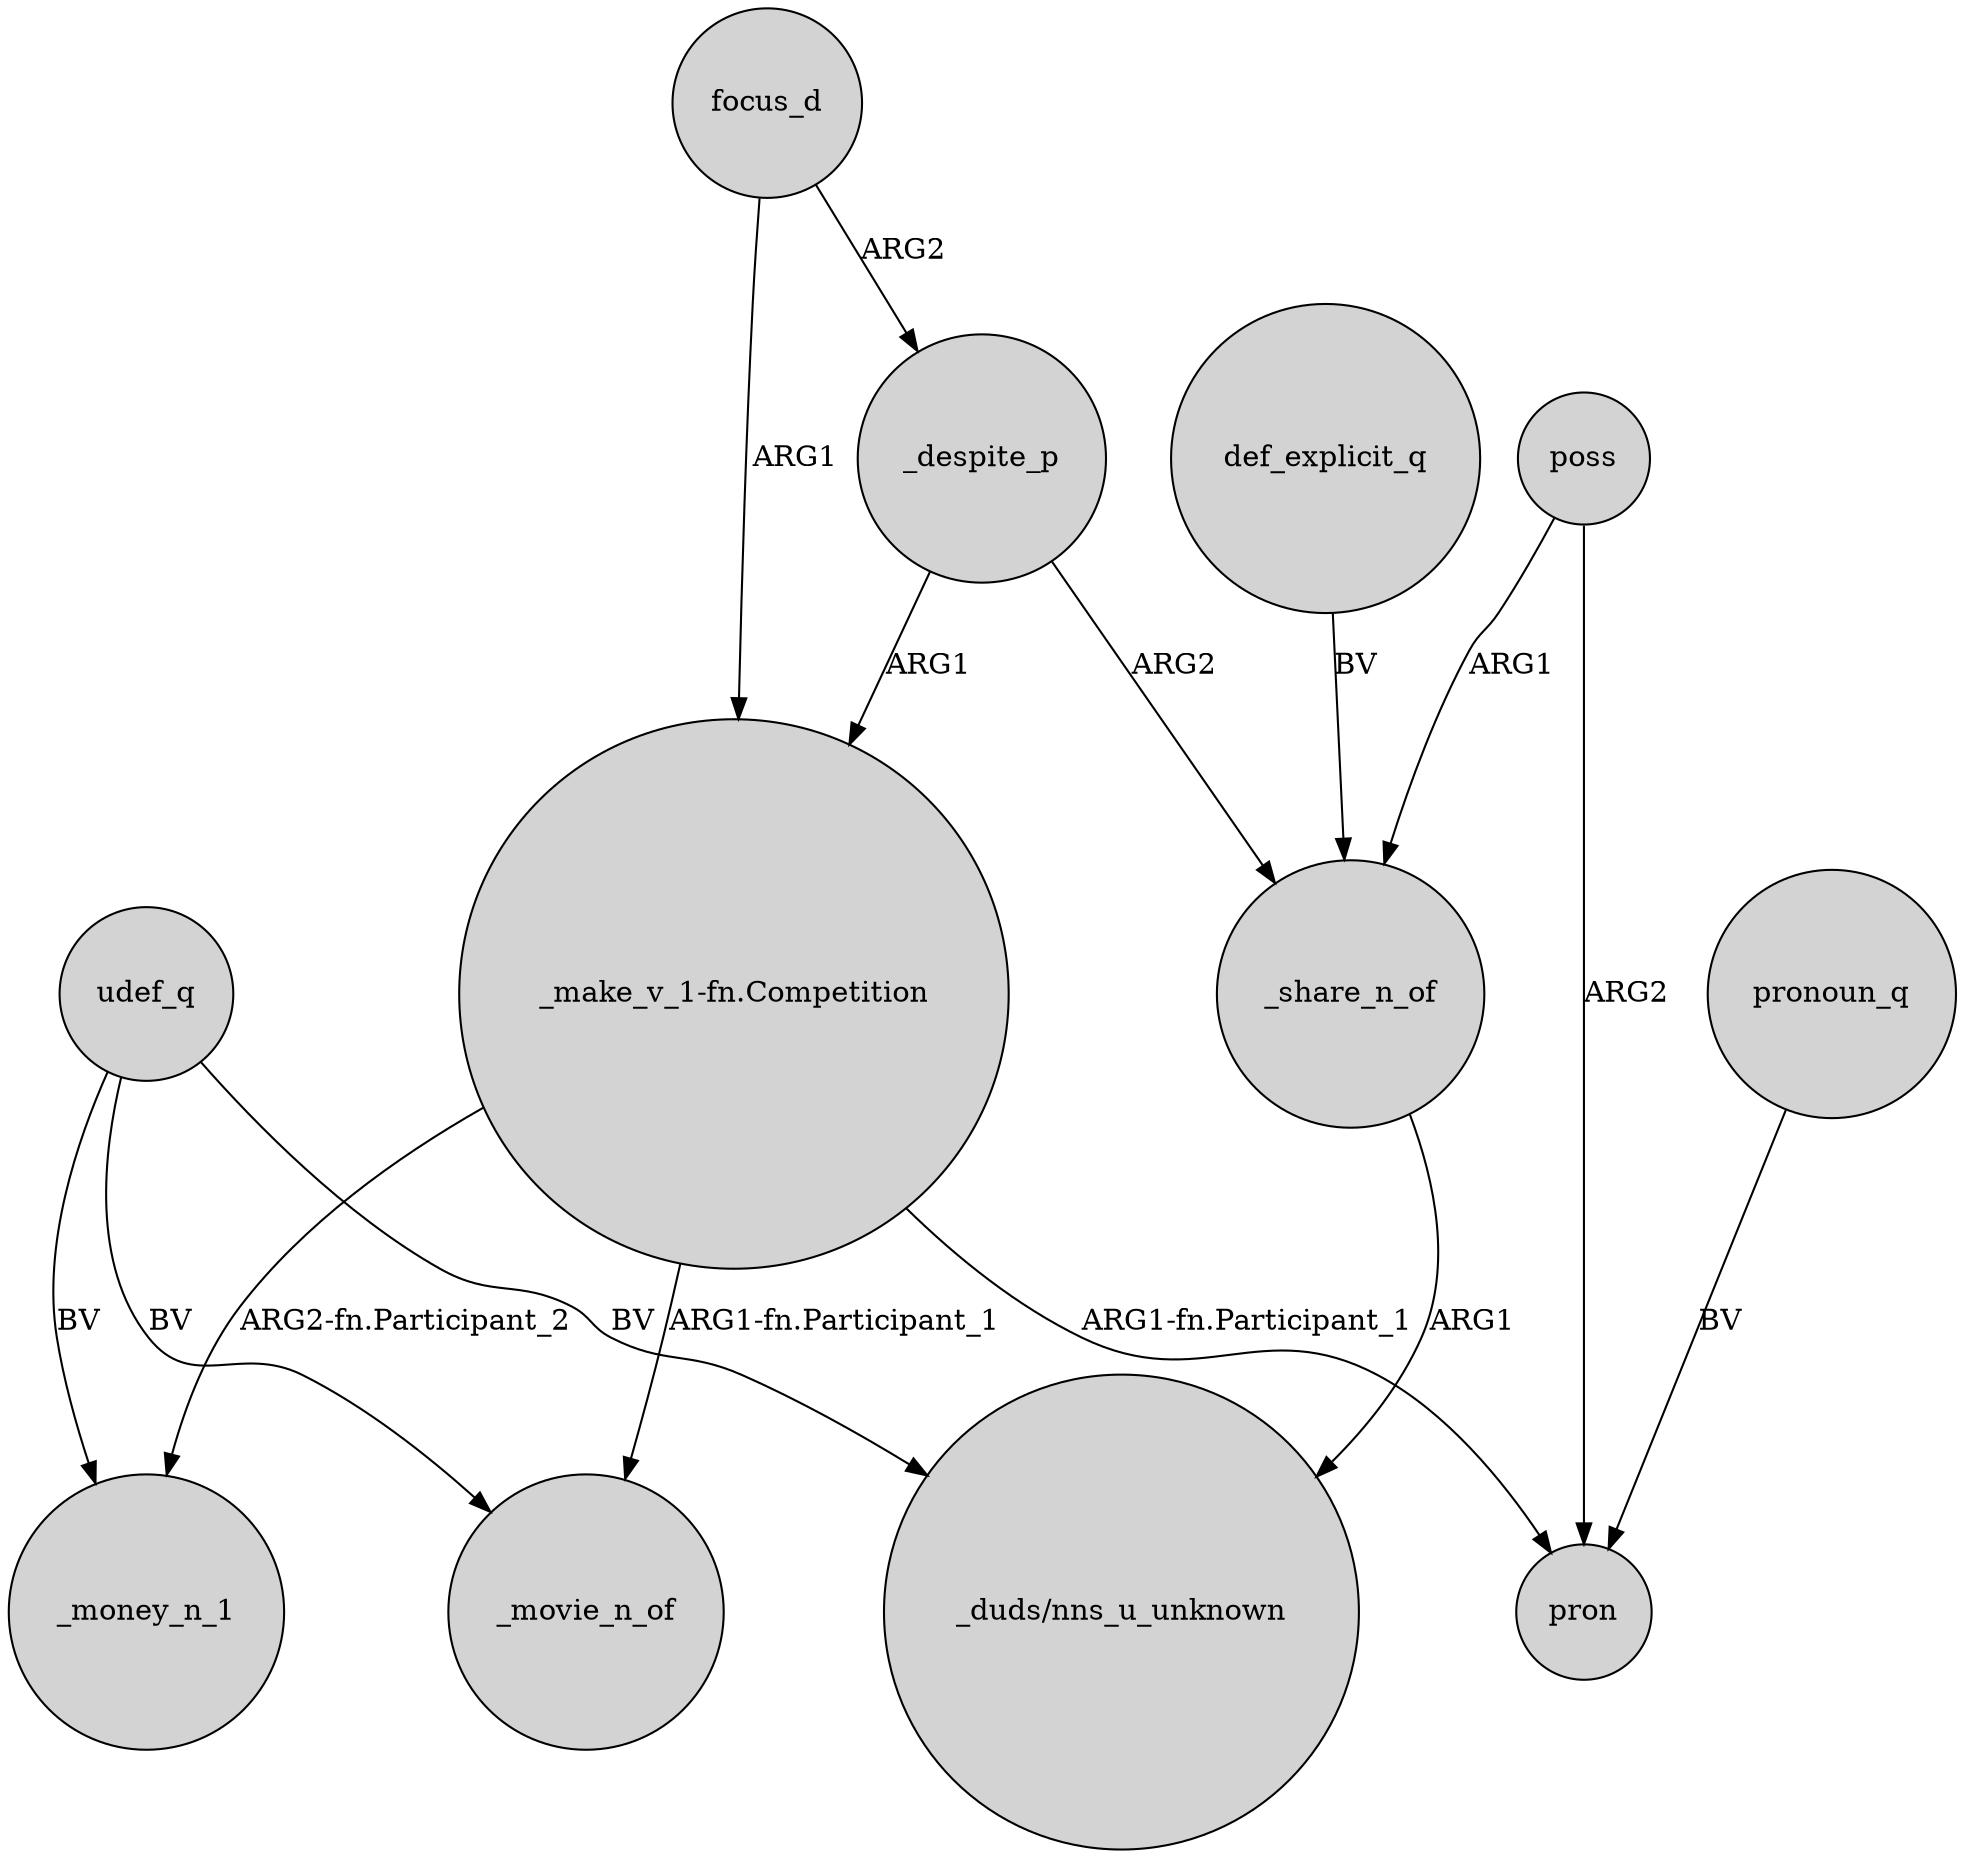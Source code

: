 digraph {
	node [shape=circle style=filled]
	udef_q -> _money_n_1 [label=BV]
	"_make_v_1-fn.Competition" -> pron [label="ARG1-fn.Participant_1"]
	_despite_p -> "_make_v_1-fn.Competition" [label=ARG1]
	poss -> _share_n_of [label=ARG1]
	focus_d -> "_make_v_1-fn.Competition" [label=ARG1]
	udef_q -> "_duds/nns_u_unknown" [label=BV]
	udef_q -> _movie_n_of [label=BV]
	"_make_v_1-fn.Competition" -> _money_n_1 [label="ARG2-fn.Participant_2"]
	"_make_v_1-fn.Competition" -> _movie_n_of [label="ARG1-fn.Participant_1"]
	pronoun_q -> pron [label=BV]
	focus_d -> _despite_p [label=ARG2]
	poss -> pron [label=ARG2]
	_share_n_of -> "_duds/nns_u_unknown" [label=ARG1]
	_despite_p -> _share_n_of [label=ARG2]
	def_explicit_q -> _share_n_of [label=BV]
}
